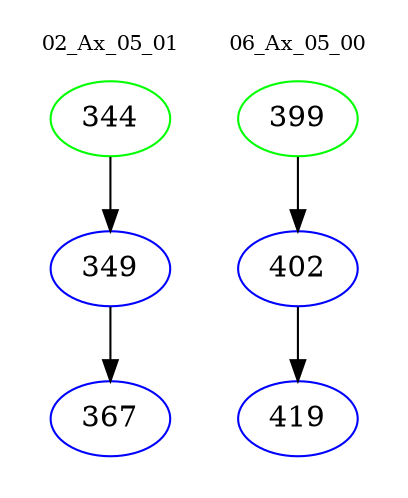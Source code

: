 digraph{
subgraph cluster_0 {
color = white
label = "02_Ax_05_01";
fontsize=10;
T0_344 [label="344", color="green"]
T0_344 -> T0_349 [color="black"]
T0_349 [label="349", color="blue"]
T0_349 -> T0_367 [color="black"]
T0_367 [label="367", color="blue"]
}
subgraph cluster_1 {
color = white
label = "06_Ax_05_00";
fontsize=10;
T1_399 [label="399", color="green"]
T1_399 -> T1_402 [color="black"]
T1_402 [label="402", color="blue"]
T1_402 -> T1_419 [color="black"]
T1_419 [label="419", color="blue"]
}
}
